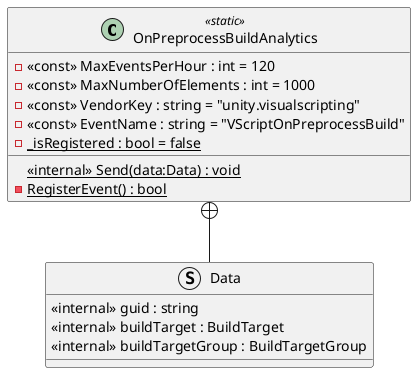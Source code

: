 @startuml
class OnPreprocessBuildAnalytics <<static>> {
    - <<const>> MaxEventsPerHour : int = 120
    - <<const>> MaxNumberOfElements : int = 1000
    - <<const>> VendorKey : string = "unity.visualscripting"
    - <<const>> EventName : string = "VScriptOnPreprocessBuild"
    - {static} _isRegistered : bool = false
    <<internal>> {static} Send(data:Data) : void
    - {static} RegisterEvent() : bool
}
struct Data {
    <<internal>> guid : string
    <<internal>> buildTarget : BuildTarget
    <<internal>> buildTargetGroup : BuildTargetGroup
}
OnPreprocessBuildAnalytics +-- Data
@enduml
